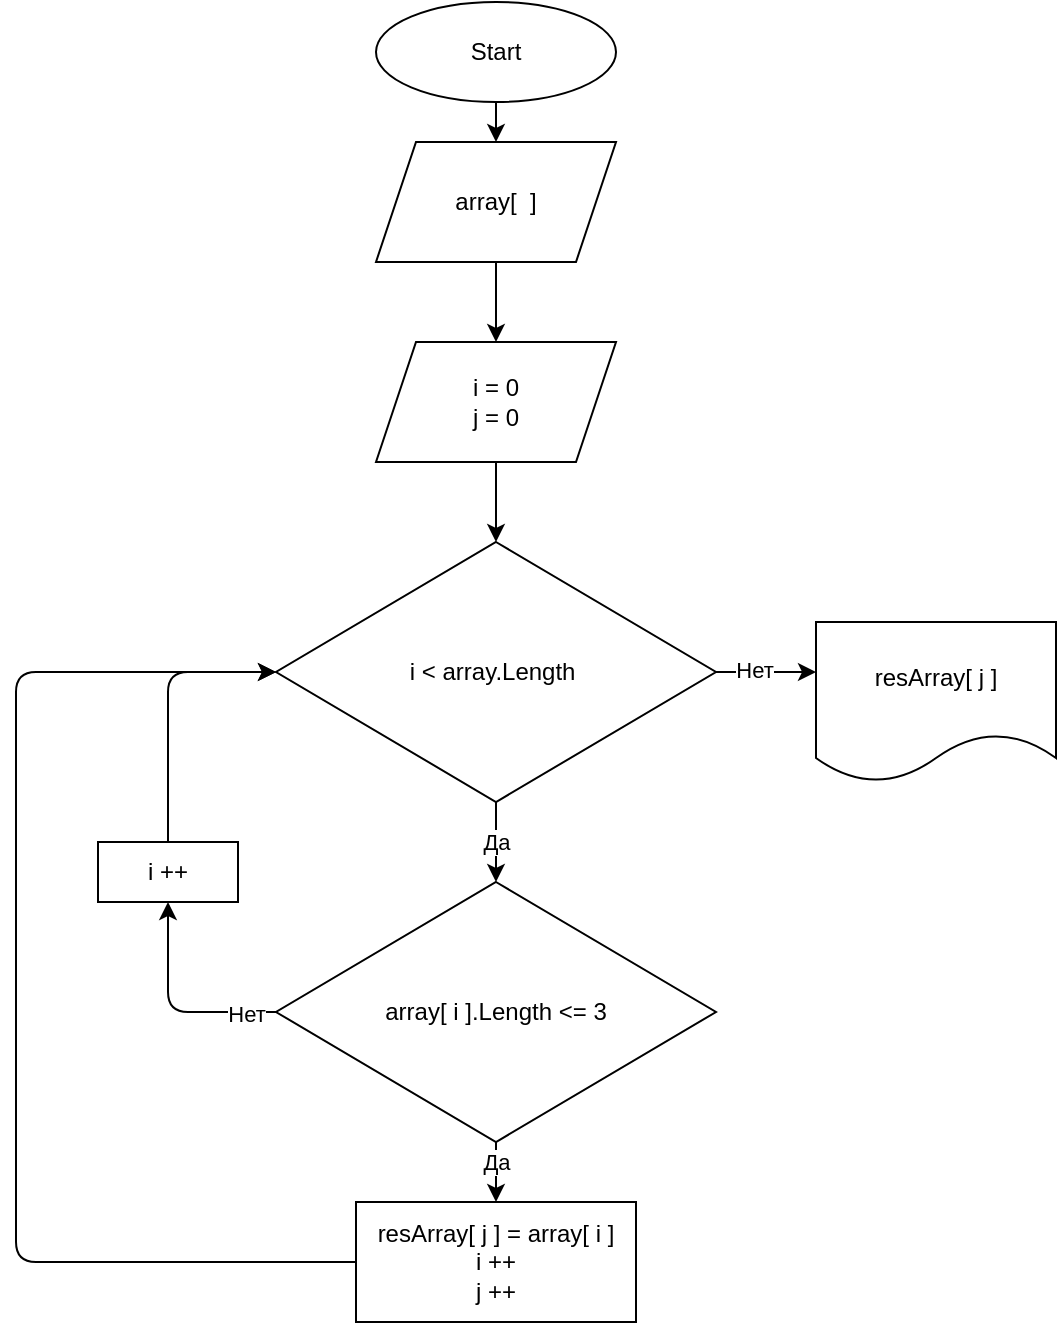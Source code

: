 <mxfile>
    <diagram id="39nOVBQ2Lfi8GMzfbdcs" name="Страница 1">
        <mxGraphModel dx="3440" dy="1466" grid="1" gridSize="10" guides="1" tooltips="1" connect="1" arrows="1" fold="1" page="1" pageScale="1" pageWidth="827" pageHeight="1169" math="0" shadow="0">
            <root>
                <mxCell id="0"/>
                <mxCell id="1" parent="0"/>
                <mxCell id="4" value="" style="edgeStyle=none;html=1;" parent="1" source="2" target="3" edge="1">
                    <mxGeometry relative="1" as="geometry"/>
                </mxCell>
                <mxCell id="2" value="Start" style="ellipse;whiteSpace=wrap;html=1;" parent="1" vertex="1">
                    <mxGeometry x="340" y="60" width="120" height="50" as="geometry"/>
                </mxCell>
                <mxCell id="10" value="" style="edgeStyle=none;html=1;" parent="1" source="3" target="7" edge="1">
                    <mxGeometry relative="1" as="geometry"/>
                </mxCell>
                <mxCell id="3" value="array[&amp;nbsp; ]" style="shape=parallelogram;perimeter=parallelogramPerimeter;whiteSpace=wrap;html=1;fixedSize=1;" parent="1" vertex="1">
                    <mxGeometry x="340" y="130" width="120" height="60" as="geometry"/>
                </mxCell>
                <mxCell id="13" value="Да" style="edgeStyle=none;html=1;" parent="1" source="5" target="12" edge="1">
                    <mxGeometry relative="1" as="geometry"/>
                </mxCell>
                <mxCell id="19" value="" style="edgeStyle=none;html=1;" parent="1" source="5" edge="1">
                    <mxGeometry relative="1" as="geometry">
                        <mxPoint x="560" y="395" as="targetPoint"/>
                    </mxGeometry>
                </mxCell>
                <mxCell id="20" value="Нет" style="edgeLabel;html=1;align=center;verticalAlign=middle;resizable=0;points=[];" parent="19" vertex="1" connectable="0">
                    <mxGeometry x="-0.257" y="1" relative="1" as="geometry">
                        <mxPoint as="offset"/>
                    </mxGeometry>
                </mxCell>
                <mxCell id="5" value="i &amp;lt;&amp;nbsp;array.Length&amp;nbsp;" style="rhombus;whiteSpace=wrap;html=1;" parent="1" vertex="1">
                    <mxGeometry x="290" y="330" width="220" height="130" as="geometry"/>
                </mxCell>
                <mxCell id="11" value="" style="edgeStyle=none;html=1;" parent="1" source="7" target="5" edge="1">
                    <mxGeometry relative="1" as="geometry"/>
                </mxCell>
                <mxCell id="7" value="i = 0&lt;br&gt;j = 0" style="shape=parallelogram;perimeter=parallelogramPerimeter;whiteSpace=wrap;html=1;fixedSize=1;" parent="1" vertex="1">
                    <mxGeometry x="340" y="230" width="120" height="60" as="geometry"/>
                </mxCell>
                <mxCell id="15" value="" style="edgeStyle=none;html=1;entryX=0.5;entryY=0;entryDx=0;entryDy=0;" parent="1" source="12" target="23" edge="1">
                    <mxGeometry relative="1" as="geometry">
                        <mxPoint x="410" y="700" as="targetPoint"/>
                    </mxGeometry>
                </mxCell>
                <mxCell id="21" value="Да" style="edgeLabel;html=1;align=center;verticalAlign=middle;resizable=0;points=[];" parent="15" vertex="1" connectable="0">
                    <mxGeometry x="-0.343" relative="1" as="geometry">
                        <mxPoint as="offset"/>
                    </mxGeometry>
                </mxCell>
                <mxCell id="16" style="edgeStyle=none;html=1;exitX=0;exitY=0.5;exitDx=0;exitDy=0;entryX=0.5;entryY=1;entryDx=0;entryDy=0;" parent="1" source="12" target="24" edge="1">
                    <mxGeometry relative="1" as="geometry">
                        <Array as="points">
                            <mxPoint x="236" y="565"/>
                        </Array>
                    </mxGeometry>
                </mxCell>
                <mxCell id="22" value="Нет" style="edgeLabel;html=1;align=center;verticalAlign=middle;resizable=0;points=[];" parent="16" vertex="1" connectable="0">
                    <mxGeometry x="-0.725" y="1" relative="1" as="geometry">
                        <mxPoint as="offset"/>
                    </mxGeometry>
                </mxCell>
                <mxCell id="12" value="array[ i ].Length &amp;lt;= 3" style="rhombus;whiteSpace=wrap;html=1;" parent="1" vertex="1">
                    <mxGeometry x="290" y="500" width="220" height="130" as="geometry"/>
                </mxCell>
                <mxCell id="17" style="edgeStyle=none;html=1;exitX=0;exitY=0.5;exitDx=0;exitDy=0;entryX=0;entryY=0.5;entryDx=0;entryDy=0;" parent="1" source="23" edge="1" target="5">
                    <mxGeometry relative="1" as="geometry">
                        <mxPoint x="160" y="540" as="targetPoint"/>
                        <Array as="points">
                            <mxPoint x="160" y="690"/>
                            <mxPoint x="160" y="395"/>
                        </Array>
                        <mxPoint x="410" y="730" as="sourcePoint"/>
                    </mxGeometry>
                </mxCell>
                <mxCell id="23" value="resArray[ j ] = array[ i ]&lt;br&gt;i ++&lt;br&gt;j ++" style="rounded=0;whiteSpace=wrap;html=1;" vertex="1" parent="1">
                    <mxGeometry x="330" y="660" width="140" height="60" as="geometry"/>
                </mxCell>
                <mxCell id="25" style="edgeStyle=none;html=1;exitX=0.5;exitY=0;exitDx=0;exitDy=0;entryX=0;entryY=0.5;entryDx=0;entryDy=0;" edge="1" parent="1" source="24" target="5">
                    <mxGeometry relative="1" as="geometry">
                        <Array as="points">
                            <mxPoint x="236" y="395"/>
                        </Array>
                    </mxGeometry>
                </mxCell>
                <mxCell id="24" value="i ++" style="rounded=0;whiteSpace=wrap;html=1;" vertex="1" parent="1">
                    <mxGeometry x="201" y="480" width="70" height="30" as="geometry"/>
                </mxCell>
                <mxCell id="26" value="&lt;span&gt;resArray[ j ]&lt;/span&gt;" style="shape=document;whiteSpace=wrap;html=1;boundedLbl=1;" vertex="1" parent="1">
                    <mxGeometry x="560" y="370" width="120" height="80" as="geometry"/>
                </mxCell>
            </root>
        </mxGraphModel>
    </diagram>
</mxfile>